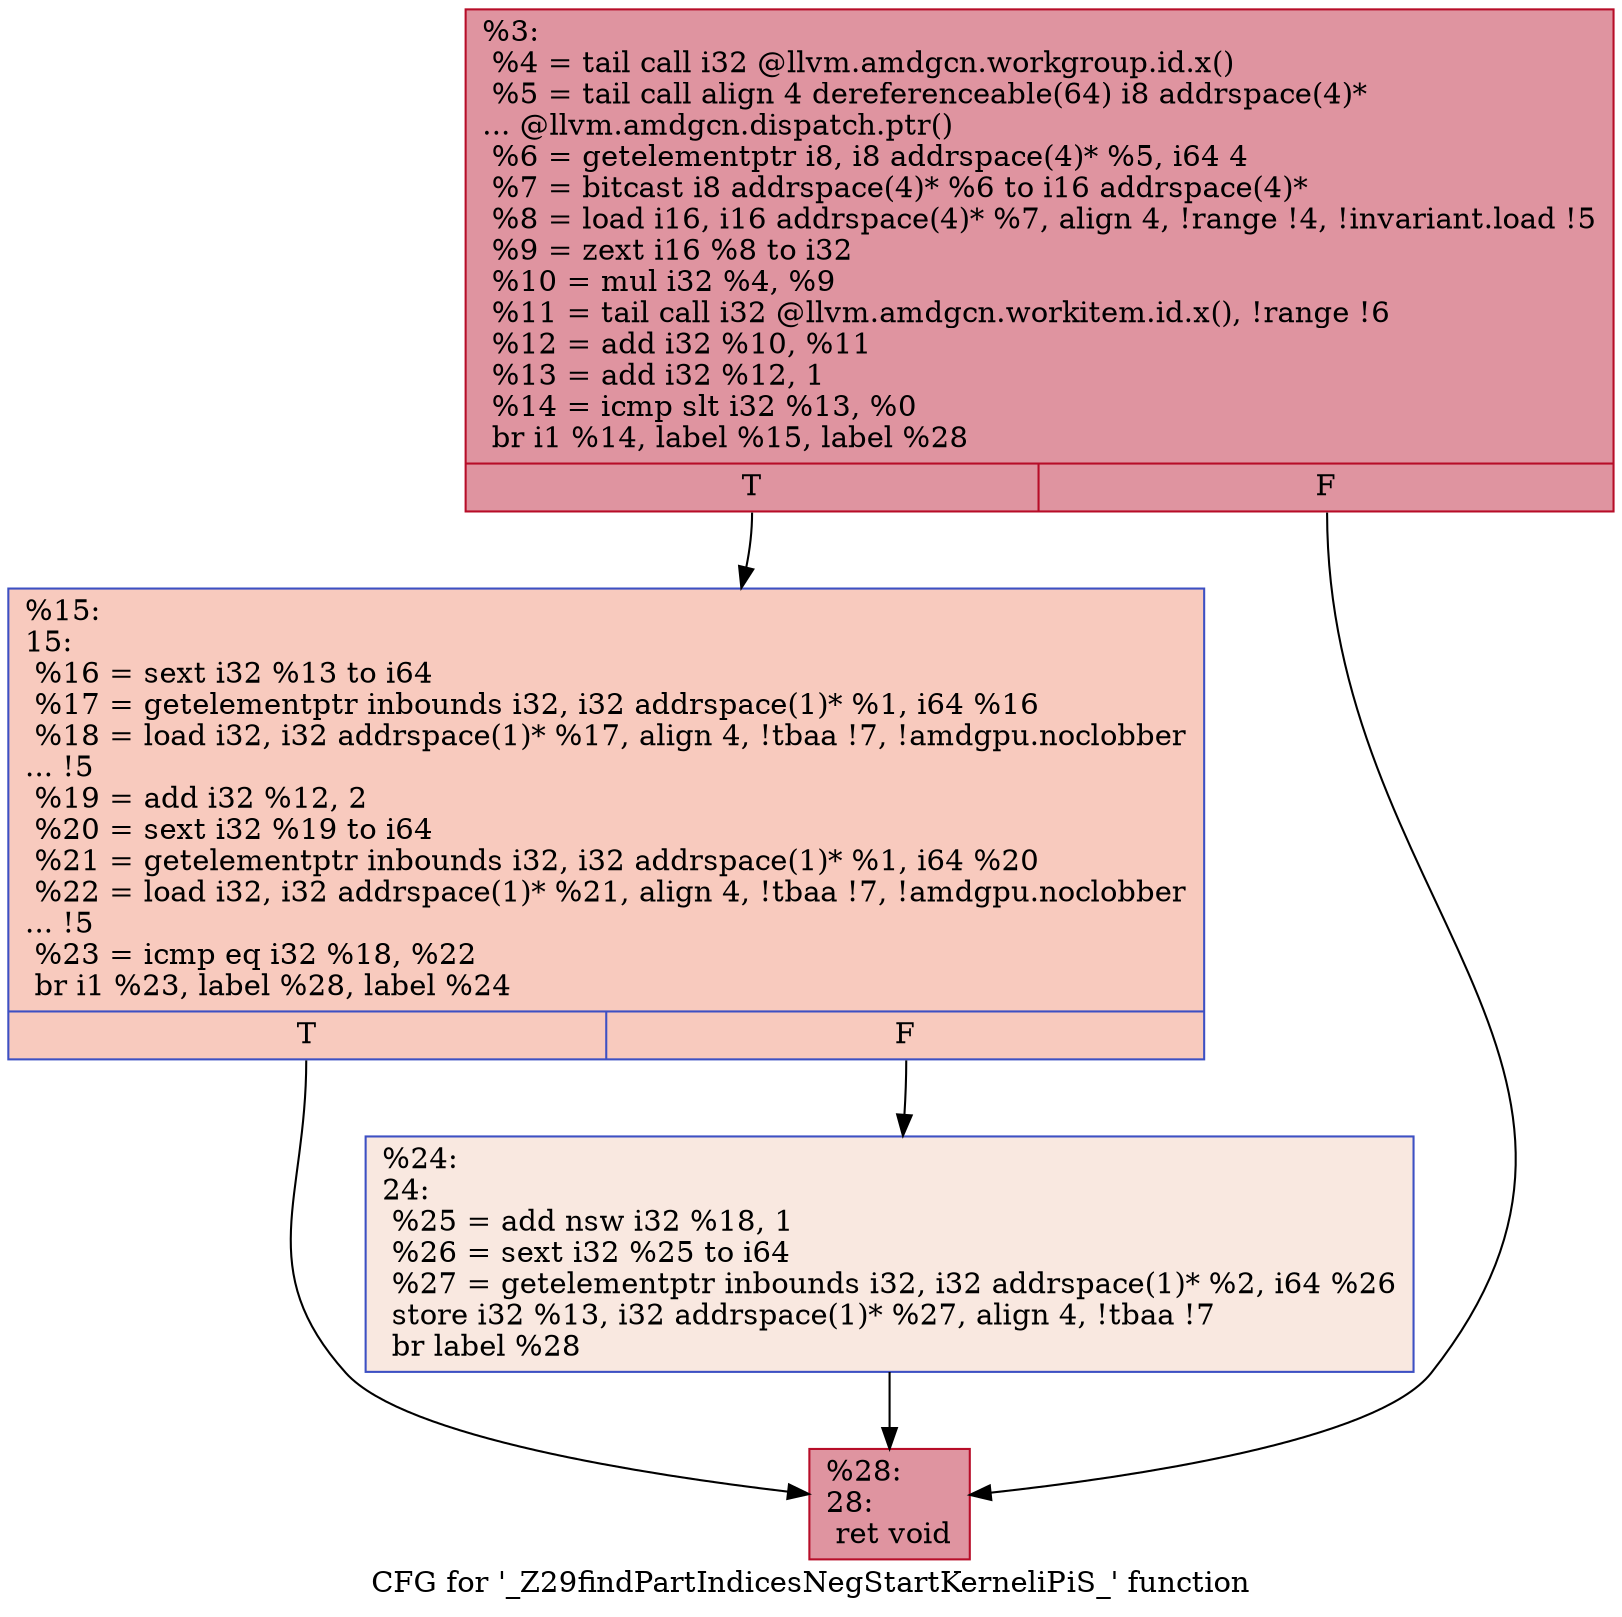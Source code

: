 digraph "CFG for '_Z29findPartIndicesNegStartKerneliPiS_' function" {
	label="CFG for '_Z29findPartIndicesNegStartKerneliPiS_' function";

	Node0x55e6180 [shape=record,color="#b70d28ff", style=filled, fillcolor="#b70d2870",label="{%3:\l  %4 = tail call i32 @llvm.amdgcn.workgroup.id.x()\l  %5 = tail call align 4 dereferenceable(64) i8 addrspace(4)*\l... @llvm.amdgcn.dispatch.ptr()\l  %6 = getelementptr i8, i8 addrspace(4)* %5, i64 4\l  %7 = bitcast i8 addrspace(4)* %6 to i16 addrspace(4)*\l  %8 = load i16, i16 addrspace(4)* %7, align 4, !range !4, !invariant.load !5\l  %9 = zext i16 %8 to i32\l  %10 = mul i32 %4, %9\l  %11 = tail call i32 @llvm.amdgcn.workitem.id.x(), !range !6\l  %12 = add i32 %10, %11\l  %13 = add i32 %12, 1\l  %14 = icmp slt i32 %13, %0\l  br i1 %14, label %15, label %28\l|{<s0>T|<s1>F}}"];
	Node0x55e6180:s0 -> Node0x55e8150;
	Node0x55e6180:s1 -> Node0x55e81e0;
	Node0x55e8150 [shape=record,color="#3d50c3ff", style=filled, fillcolor="#ef886b70",label="{%15:\l15:                                               \l  %16 = sext i32 %13 to i64\l  %17 = getelementptr inbounds i32, i32 addrspace(1)* %1, i64 %16\l  %18 = load i32, i32 addrspace(1)* %17, align 4, !tbaa !7, !amdgpu.noclobber\l... !5\l  %19 = add i32 %12, 2\l  %20 = sext i32 %19 to i64\l  %21 = getelementptr inbounds i32, i32 addrspace(1)* %1, i64 %20\l  %22 = load i32, i32 addrspace(1)* %21, align 4, !tbaa !7, !amdgpu.noclobber\l... !5\l  %23 = icmp eq i32 %18, %22\l  br i1 %23, label %28, label %24\l|{<s0>T|<s1>F}}"];
	Node0x55e8150:s0 -> Node0x55e81e0;
	Node0x55e8150:s1 -> Node0x55e95f0;
	Node0x55e95f0 [shape=record,color="#3d50c3ff", style=filled, fillcolor="#f1ccb870",label="{%24:\l24:                                               \l  %25 = add nsw i32 %18, 1\l  %26 = sext i32 %25 to i64\l  %27 = getelementptr inbounds i32, i32 addrspace(1)* %2, i64 %26\l  store i32 %13, i32 addrspace(1)* %27, align 4, !tbaa !7\l  br label %28\l}"];
	Node0x55e95f0 -> Node0x55e81e0;
	Node0x55e81e0 [shape=record,color="#b70d28ff", style=filled, fillcolor="#b70d2870",label="{%28:\l28:                                               \l  ret void\l}"];
}
